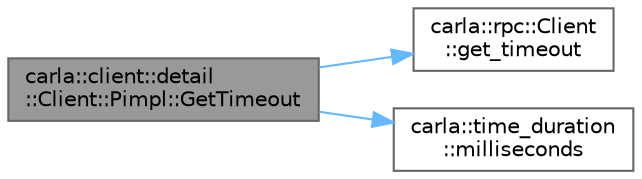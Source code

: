 digraph "carla::client::detail::Client::Pimpl::GetTimeout"
{
 // INTERACTIVE_SVG=YES
 // LATEX_PDF_SIZE
  bgcolor="transparent";
  edge [fontname=Helvetica,fontsize=10,labelfontname=Helvetica,labelfontsize=10];
  node [fontname=Helvetica,fontsize=10,shape=box,height=0.2,width=0.4];
  rankdir="LR";
  Node1 [id="Node000001",label="carla::client::detail\l::Client::Pimpl::GetTimeout",height=0.2,width=0.4,color="gray40", fillcolor="grey60", style="filled", fontcolor="black",tooltip=" "];
  Node1 -> Node2 [id="edge1_Node000001_Node000002",color="steelblue1",style="solid",tooltip=" "];
  Node2 [id="Node000002",label="carla::rpc::Client\l::get_timeout",height=0.2,width=0.4,color="grey40", fillcolor="white", style="filled",URL="$df/d9d/classcarla_1_1rpc_1_1Client.html#abc8b187a4ce3d3891080c9cd1b1d733b",tooltip=" "];
  Node1 -> Node3 [id="edge2_Node000001_Node000003",color="steelblue1",style="solid",tooltip=" "];
  Node3 [id="Node000003",label="carla::time_duration\l::milliseconds",height=0.2,width=0.4,color="grey40", fillcolor="white", style="filled",URL="$d2/d2e/classcarla_1_1time__duration.html#a8e0c0126e3072904d82743915e85a322",tooltip=" "];
}
